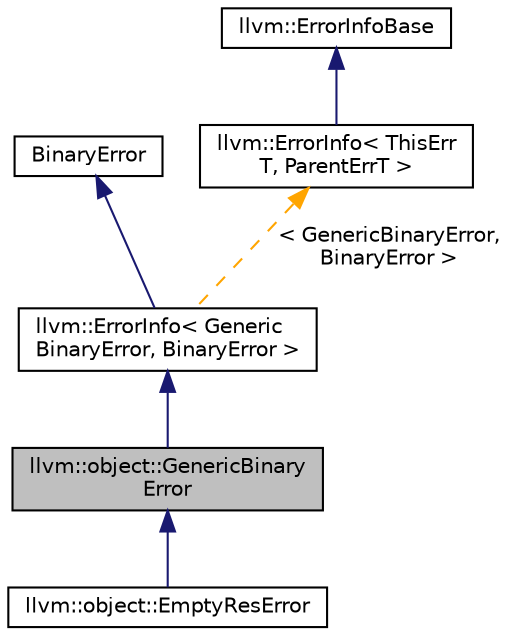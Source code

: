 digraph "llvm::object::GenericBinaryError"
{
 // LATEX_PDF_SIZE
  bgcolor="transparent";
  edge [fontname="Helvetica",fontsize="10",labelfontname="Helvetica",labelfontsize="10"];
  node [fontname="Helvetica",fontsize="10",shape="box"];
  Node1 [label="llvm::object::GenericBinary\lError",height=0.2,width=0.4,color="black", fillcolor="grey75", style="filled", fontcolor="black",tooltip="Generic binary error."];
  Node2 -> Node1 [dir="back",color="midnightblue",fontsize="10",style="solid",fontname="Helvetica"];
  Node2 [label="llvm::ErrorInfo\< Generic\lBinaryError, BinaryError \>",height=0.2,width=0.4,color="black",URL="$classllvm_1_1ErrorInfo.html",tooltip=" "];
  Node3 -> Node2 [dir="back",color="midnightblue",fontsize="10",style="solid",fontname="Helvetica"];
  Node3 [label="BinaryError",height=0.2,width=0.4,color="black",tooltip=" "];
  Node4 -> Node2 [dir="back",color="orange",fontsize="10",style="dashed",label=" \< GenericBinaryError,\l BinaryError \>" ,fontname="Helvetica"];
  Node4 [label="llvm::ErrorInfo\< ThisErr\lT, ParentErrT \>",height=0.2,width=0.4,color="black",URL="$classllvm_1_1ErrorInfo.html",tooltip="Base class for user error types."];
  Node5 -> Node4 [dir="back",color="midnightblue",fontsize="10",style="solid",fontname="Helvetica"];
  Node5 [label="llvm::ErrorInfoBase",height=0.2,width=0.4,color="black",URL="$classllvm_1_1ErrorInfoBase.html",tooltip="Base class for error info classes."];
  Node1 -> Node6 [dir="back",color="midnightblue",fontsize="10",style="solid",fontname="Helvetica"];
  Node6 [label="llvm::object::EmptyResError",height=0.2,width=0.4,color="black",URL="$classllvm_1_1object_1_1EmptyResError.html",tooltip=" "];
}
